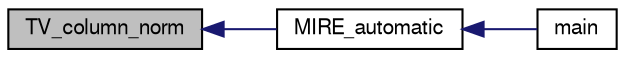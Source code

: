 digraph G
{
  edge [fontname="FreeSans",fontsize="10",labelfontname="FreeSans",labelfontsize="10"];
  node [fontname="FreeSans",fontsize="10",shape=record];
  rankdir=LR;
  Node1 [label="TV_column_norm",height=0.2,width=0.4,color="black", fillcolor="grey75", style="filled" fontcolor="black"];
  Node1 -> Node2 [dir=back,color="midnightblue",fontsize="10",style="solid",fontname="FreeSans"];
  Node2 [label="MIRE_automatic",height=0.2,width=0.4,color="black", fillcolor="white", style="filled",URL="$MIRE_8cpp.html#a0c2ec7eb8434fa21dd2e186b7ade0976",tooltip="Compute the TV of MIRE-processed image for a set of parameter sigma namely (SIGMA_MIN:DELTA:SIGMA_MAX..."];
  Node2 -> Node3 [dir=back,color="midnightblue",fontsize="10",style="solid",fontname="FreeSans"];
  Node3 [label="main",height=0.2,width=0.4,color="black", fillcolor="white", style="filled",URL="$demo__MIRE_8cpp.html#a5ea466849f21e6c2be4ef9b2eb8868d3",tooltip="main function"];
}
